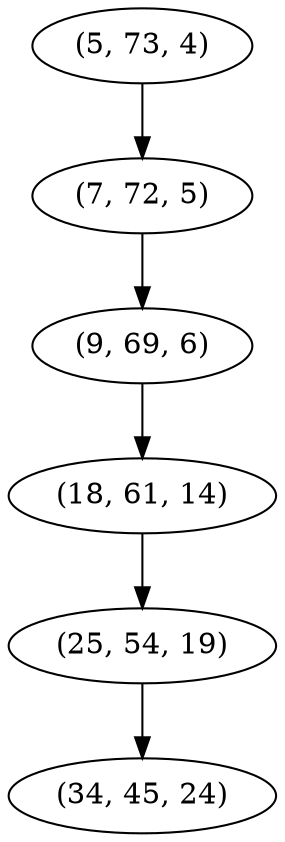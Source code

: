 digraph tree {
    "(5, 73, 4)";
    "(7, 72, 5)";
    "(9, 69, 6)";
    "(18, 61, 14)";
    "(25, 54, 19)";
    "(34, 45, 24)";
    "(5, 73, 4)" -> "(7, 72, 5)";
    "(7, 72, 5)" -> "(9, 69, 6)";
    "(9, 69, 6)" -> "(18, 61, 14)";
    "(18, 61, 14)" -> "(25, 54, 19)";
    "(25, 54, 19)" -> "(34, 45, 24)";
}
